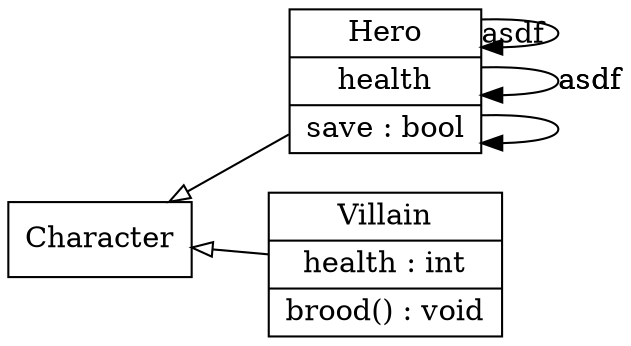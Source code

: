 digraph {
  rankdir="RL";
  node[ shape = record ];

  Hero -> Character [ arrowhead="empty" ]
  Villain -> Character [ arrowhead="empty" ]
  Hero:a -> Hero:a [taillabel ="asdf" id=0];
  Hero:b -> Hero:b [label ="asdf" id=1];
  Hero:c -> Hero:c [label ="asdf" id=2];

      // fields in the label are separated by a |
  // ending a line in \l left aligns it
  Hero [ 
    shape="record"
    label="<a> Hero|<b>health| <c> save : bool"
  ]

  // do whatever you want with whitespace
  Villain [
    shape="record"
    label="Villain|health : int|brood() : void"
  ]
  Character [ shape="record" ];
}
